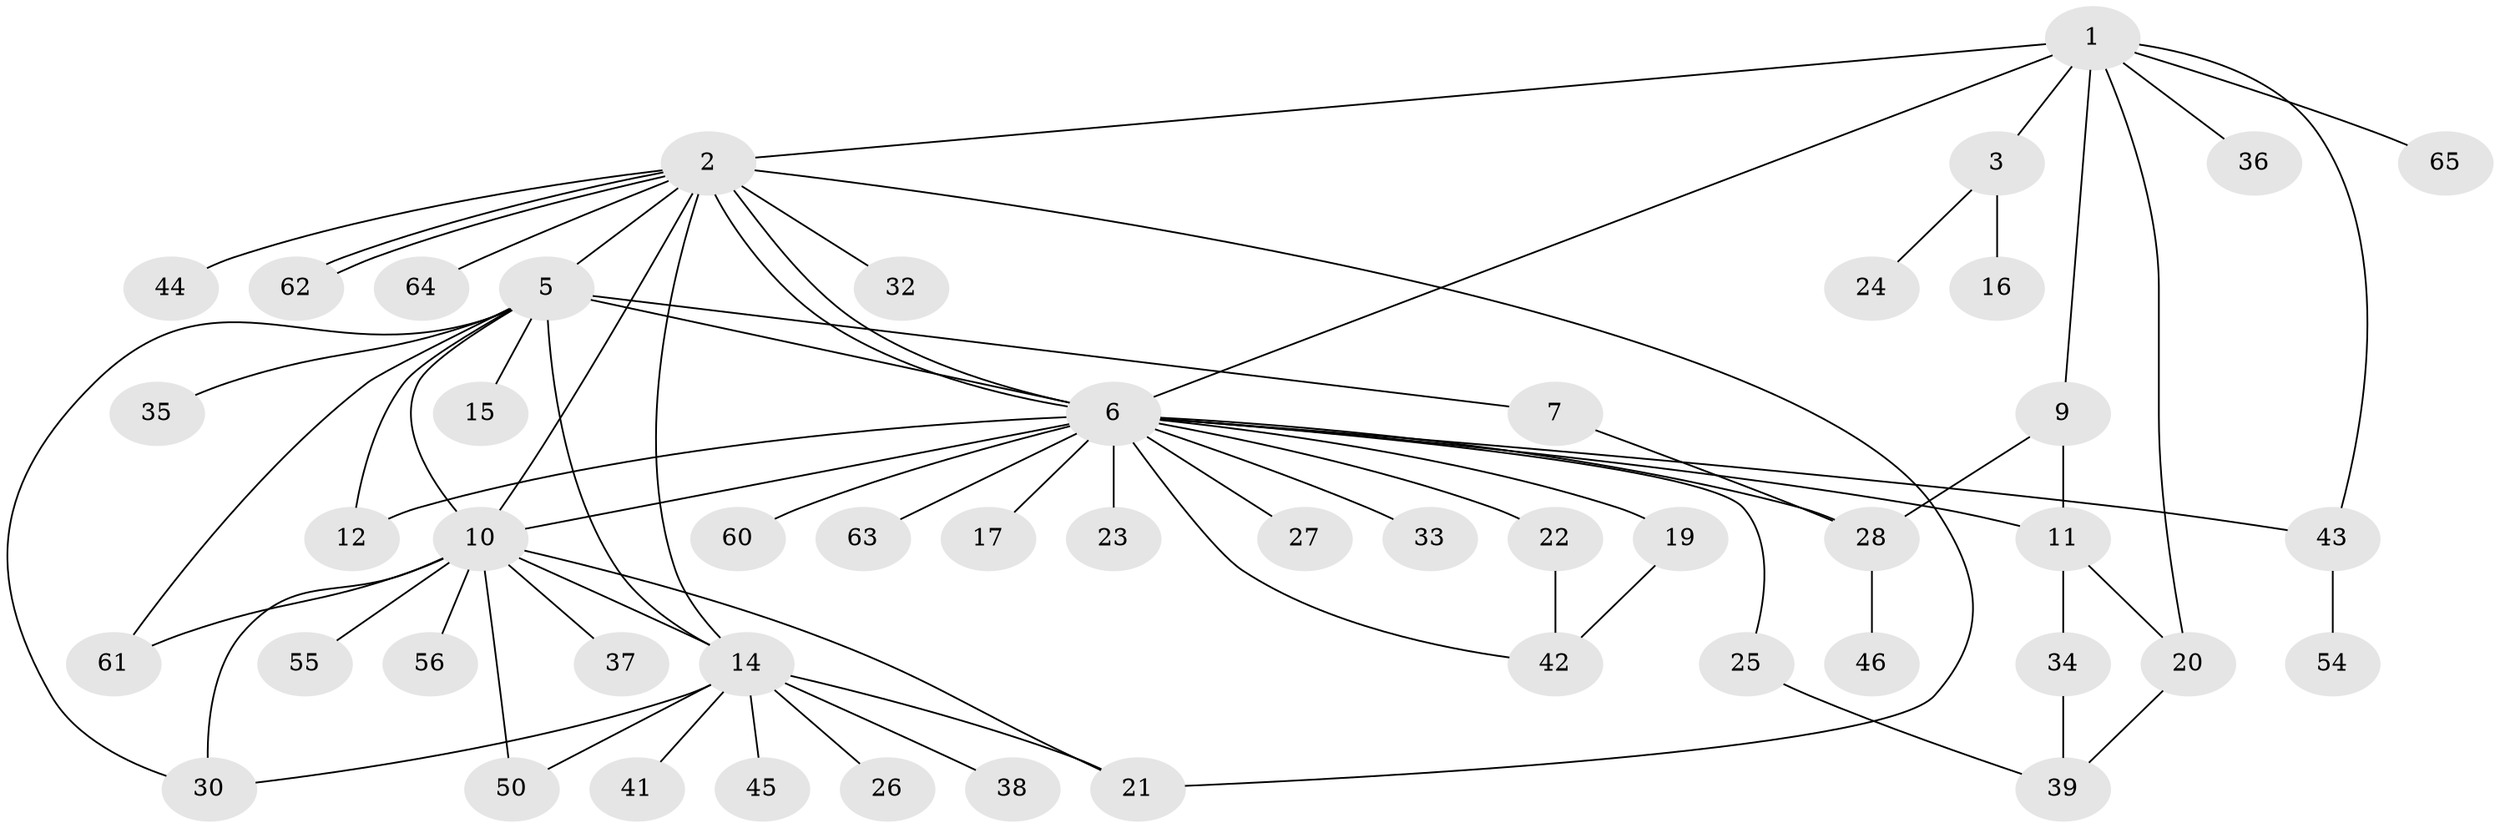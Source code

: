 // Generated by graph-tools (version 1.1) at 2025/23/03/03/25 07:23:52]
// undirected, 49 vertices, 72 edges
graph export_dot {
graph [start="1"]
  node [color=gray90,style=filled];
  1 [super="+57"];
  2 [super="+18"];
  3 [super="+4"];
  5 [super="+13"];
  6 [super="+8"];
  7;
  9 [super="+47"];
  10 [super="+51"];
  11;
  12;
  14 [super="+31"];
  15;
  16;
  17;
  19 [super="+48"];
  20 [super="+40"];
  21;
  22;
  23;
  24;
  25;
  26;
  27;
  28 [super="+29"];
  30 [super="+58"];
  32;
  33;
  34 [super="+52"];
  35;
  36;
  37;
  38;
  39 [super="+49"];
  41;
  42 [super="+53"];
  43;
  44;
  45;
  46;
  50 [super="+59"];
  54;
  55;
  56;
  60;
  61;
  62;
  63;
  64;
  65;
  1 -- 2 [weight=2];
  1 -- 3;
  1 -- 6;
  1 -- 9;
  1 -- 20;
  1 -- 36;
  1 -- 43;
  1 -- 65;
  2 -- 5;
  2 -- 6 [weight=2];
  2 -- 6;
  2 -- 10 [weight=2];
  2 -- 21;
  2 -- 32;
  2 -- 44;
  2 -- 62;
  2 -- 62;
  2 -- 64;
  2 -- 14;
  3 -- 16;
  3 -- 24;
  5 -- 6 [weight=2];
  5 -- 7;
  5 -- 12;
  5 -- 30;
  5 -- 35;
  5 -- 10;
  5 -- 15;
  5 -- 61;
  5 -- 14;
  6 -- 10;
  6 -- 11;
  6 -- 17;
  6 -- 19;
  6 -- 22;
  6 -- 23;
  6 -- 42;
  6 -- 43;
  6 -- 60;
  6 -- 33;
  6 -- 12;
  6 -- 25;
  6 -- 27;
  6 -- 28;
  6 -- 63;
  7 -- 28;
  9 -- 11;
  9 -- 28;
  10 -- 14;
  10 -- 21;
  10 -- 30;
  10 -- 37;
  10 -- 50 [weight=2];
  10 -- 56;
  10 -- 61;
  10 -- 55;
  11 -- 20;
  11 -- 34;
  14 -- 21;
  14 -- 26;
  14 -- 38;
  14 -- 41;
  14 -- 45;
  14 -- 50;
  14 -- 30;
  19 -- 42;
  20 -- 39;
  22 -- 42;
  25 -- 39;
  28 -- 46;
  34 -- 39;
  43 -- 54;
}
